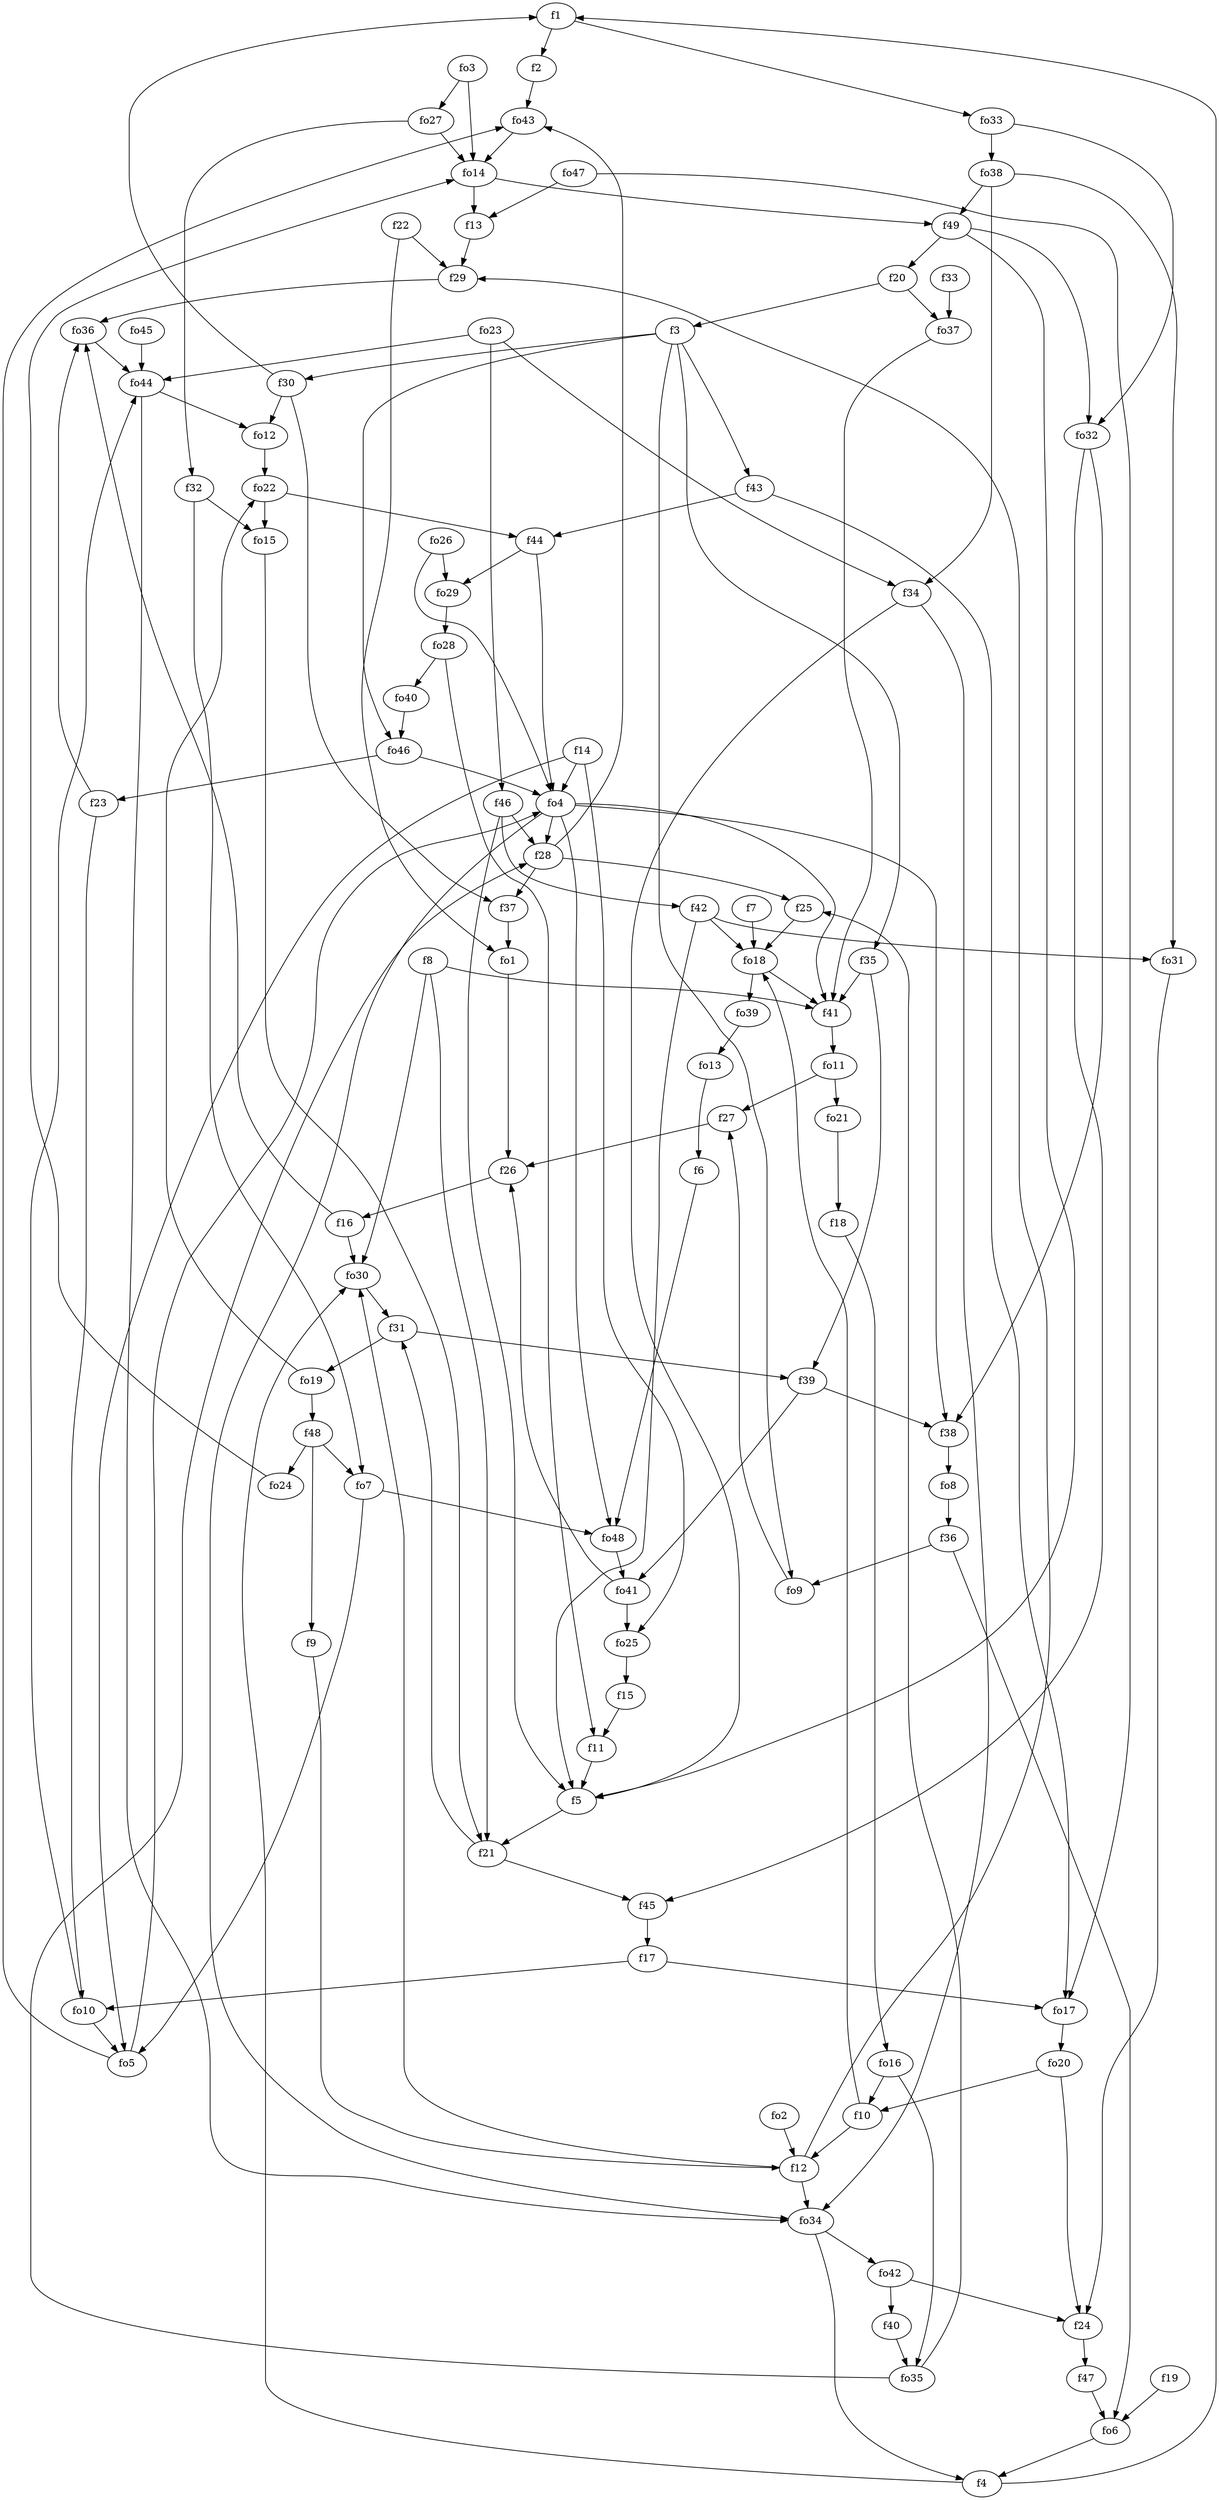 strict digraph  {
f1;
f2;
f3;
f4;
f5;
f6;
f7;
f8;
f9;
f10;
f11;
f12;
f13;
f14;
f15;
f16;
f17;
f18;
f19;
f20;
f21;
f22;
f23;
f24;
f25;
f26;
f27;
f28;
f29;
f30;
f31;
f32;
f33;
f34;
f35;
f36;
f37;
f38;
f39;
f40;
f41;
f42;
f43;
f44;
f45;
f46;
f47;
f48;
f49;
fo1;
fo2;
fo3;
fo4;
fo5;
fo6;
fo7;
fo8;
fo9;
fo10;
fo11;
fo12;
fo13;
fo14;
fo15;
fo16;
fo17;
fo18;
fo19;
fo20;
fo21;
fo22;
fo23;
fo24;
fo25;
fo26;
fo27;
fo28;
fo29;
fo30;
fo31;
fo32;
fo33;
fo34;
fo35;
fo36;
fo37;
fo38;
fo39;
fo40;
fo41;
fo42;
fo43;
fo44;
fo45;
fo46;
fo47;
fo48;
f1 -> fo33  [weight=2];
f1 -> f2  [weight=2];
f2 -> fo43  [weight=2];
f3 -> f30  [weight=2];
f3 -> fo9  [weight=2];
f3 -> f43  [weight=2];
f3 -> fo46  [weight=2];
f3 -> f35  [weight=2];
f4 -> f1  [weight=2];
f4 -> fo30  [weight=2];
f5 -> f21  [weight=2];
f6 -> fo48  [weight=2];
f7 -> fo18  [weight=2];
f8 -> fo30  [weight=2];
f8 -> f41  [weight=2];
f8 -> f21  [weight=2];
f9 -> f12  [weight=2];
f10 -> f12  [weight=2];
f10 -> fo18  [weight=2];
f11 -> f5  [weight=2];
f12 -> fo30  [weight=2];
f12 -> fo34  [weight=2];
f12 -> f29  [weight=2];
f13 -> f29  [weight=2];
f14 -> fo5  [weight=2];
f14 -> fo4  [weight=2];
f14 -> fo25  [weight=2];
f15 -> f11  [weight=2];
f16 -> fo36  [weight=2];
f16 -> fo30  [weight=2];
f17 -> fo17  [weight=2];
f17 -> fo10  [weight=2];
f18 -> fo16  [weight=2];
f19 -> fo6  [weight=2];
f20 -> f3  [weight=2];
f20 -> fo37  [weight=2];
f21 -> f45  [weight=2];
f21 -> f31  [weight=2];
f22 -> fo1  [weight=2];
f22 -> f29  [weight=2];
f23 -> fo36  [weight=2];
f23 -> fo10  [weight=2];
f24 -> f47  [weight=2];
f25 -> fo18  [weight=2];
f26 -> f16  [weight=2];
f27 -> f26  [weight=2];
f28 -> fo43  [weight=2];
f28 -> f25  [weight=2];
f28 -> f37  [weight=2];
f29 -> fo36  [weight=2];
f30 -> f1  [weight=2];
f30 -> f37  [weight=2];
f30 -> fo12  [weight=2];
f31 -> f39  [weight=2];
f31 -> fo19  [weight=2];
f32 -> fo15  [weight=2];
f32 -> fo7  [weight=2];
f33 -> fo37  [weight=2];
f34 -> f5  [weight=2];
f34 -> fo34  [weight=2];
f35 -> f39  [weight=2];
f35 -> f41  [weight=2];
f36 -> fo9  [weight=2];
f36 -> fo6  [weight=2];
f37 -> fo1  [weight=2];
f38 -> fo8  [weight=2];
f39 -> f38  [weight=2];
f39 -> fo41  [weight=2];
f40 -> fo35  [weight=2];
f41 -> fo11  [weight=2];
f42 -> fo18  [weight=2];
f42 -> fo31  [weight=2];
f42 -> f5  [weight=2];
f43 -> fo17  [weight=2];
f43 -> f44  [weight=2];
f44 -> fo29  [weight=2];
f44 -> fo4  [weight=2];
f45 -> f17  [weight=2];
f46 -> f28  [weight=2];
f46 -> f5  [weight=2];
f46 -> f42  [weight=2];
f47 -> fo6  [weight=2];
f48 -> f9  [weight=2];
f48 -> fo24  [weight=2];
f48 -> fo7  [weight=2];
f49 -> fo32  [weight=2];
f49 -> f5  [weight=2];
f49 -> f20  [weight=2];
fo1 -> f26  [weight=2];
fo2 -> f12  [weight=2];
fo3 -> fo27  [weight=2];
fo3 -> fo14  [weight=2];
fo4 -> f38  [weight=2];
fo4 -> fo48  [weight=2];
fo4 -> f41  [weight=2];
fo4 -> f28  [weight=2];
fo4 -> fo34  [weight=2];
fo5 -> fo43  [weight=2];
fo5 -> fo4  [weight=2];
fo6 -> f4  [weight=2];
fo7 -> fo48  [weight=2];
fo7 -> fo5  [weight=2];
fo8 -> f36  [weight=2];
fo9 -> f27  [weight=2];
fo10 -> fo5  [weight=2];
fo10 -> fo44  [weight=2];
fo11 -> f27  [weight=2];
fo11 -> fo21  [weight=2];
fo12 -> fo22  [weight=2];
fo13 -> f6  [weight=2];
fo14 -> f49  [weight=2];
fo14 -> f13  [weight=2];
fo15 -> f21  [weight=2];
fo16 -> f10  [weight=2];
fo16 -> fo35  [weight=2];
fo17 -> fo20  [weight=2];
fo18 -> fo39  [weight=2];
fo18 -> f41  [weight=2];
fo19 -> f48  [weight=2];
fo19 -> fo22  [weight=2];
fo20 -> f24  [weight=2];
fo20 -> f10  [weight=2];
fo21 -> f18  [weight=2];
fo22 -> f44  [weight=2];
fo22 -> fo15  [weight=2];
fo23 -> f46  [weight=2];
fo23 -> f34  [weight=2];
fo23 -> fo44  [weight=2];
fo24 -> fo14  [weight=2];
fo25 -> f15  [weight=2];
fo26 -> fo4  [weight=2];
fo26 -> fo29  [weight=2];
fo27 -> f32  [weight=2];
fo27 -> fo14  [weight=2];
fo28 -> fo40  [weight=2];
fo28 -> f11  [weight=2];
fo29 -> fo28  [weight=2];
fo30 -> f31  [weight=2];
fo31 -> f24  [weight=2];
fo32 -> f38  [weight=2];
fo32 -> f45  [weight=2];
fo33 -> fo38  [weight=2];
fo33 -> fo32  [weight=2];
fo34 -> fo42  [weight=2];
fo34 -> f4  [weight=2];
fo35 -> f25  [weight=2];
fo35 -> f28  [weight=2];
fo36 -> fo44  [weight=2];
fo37 -> f41  [weight=2];
fo38 -> fo31  [weight=2];
fo38 -> f49  [weight=2];
fo38 -> f34  [weight=2];
fo39 -> fo13  [weight=2];
fo40 -> fo46  [weight=2];
fo41 -> f26  [weight=2];
fo41 -> fo25  [weight=2];
fo42 -> f24  [weight=2];
fo42 -> f40  [weight=2];
fo43 -> fo14  [weight=2];
fo44 -> fo34  [weight=2];
fo44 -> fo12  [weight=2];
fo45 -> fo44  [weight=2];
fo46 -> fo4  [weight=2];
fo46 -> f23  [weight=2];
fo47 -> f13  [weight=2];
fo47 -> fo17  [weight=2];
fo48 -> fo41  [weight=2];
}

